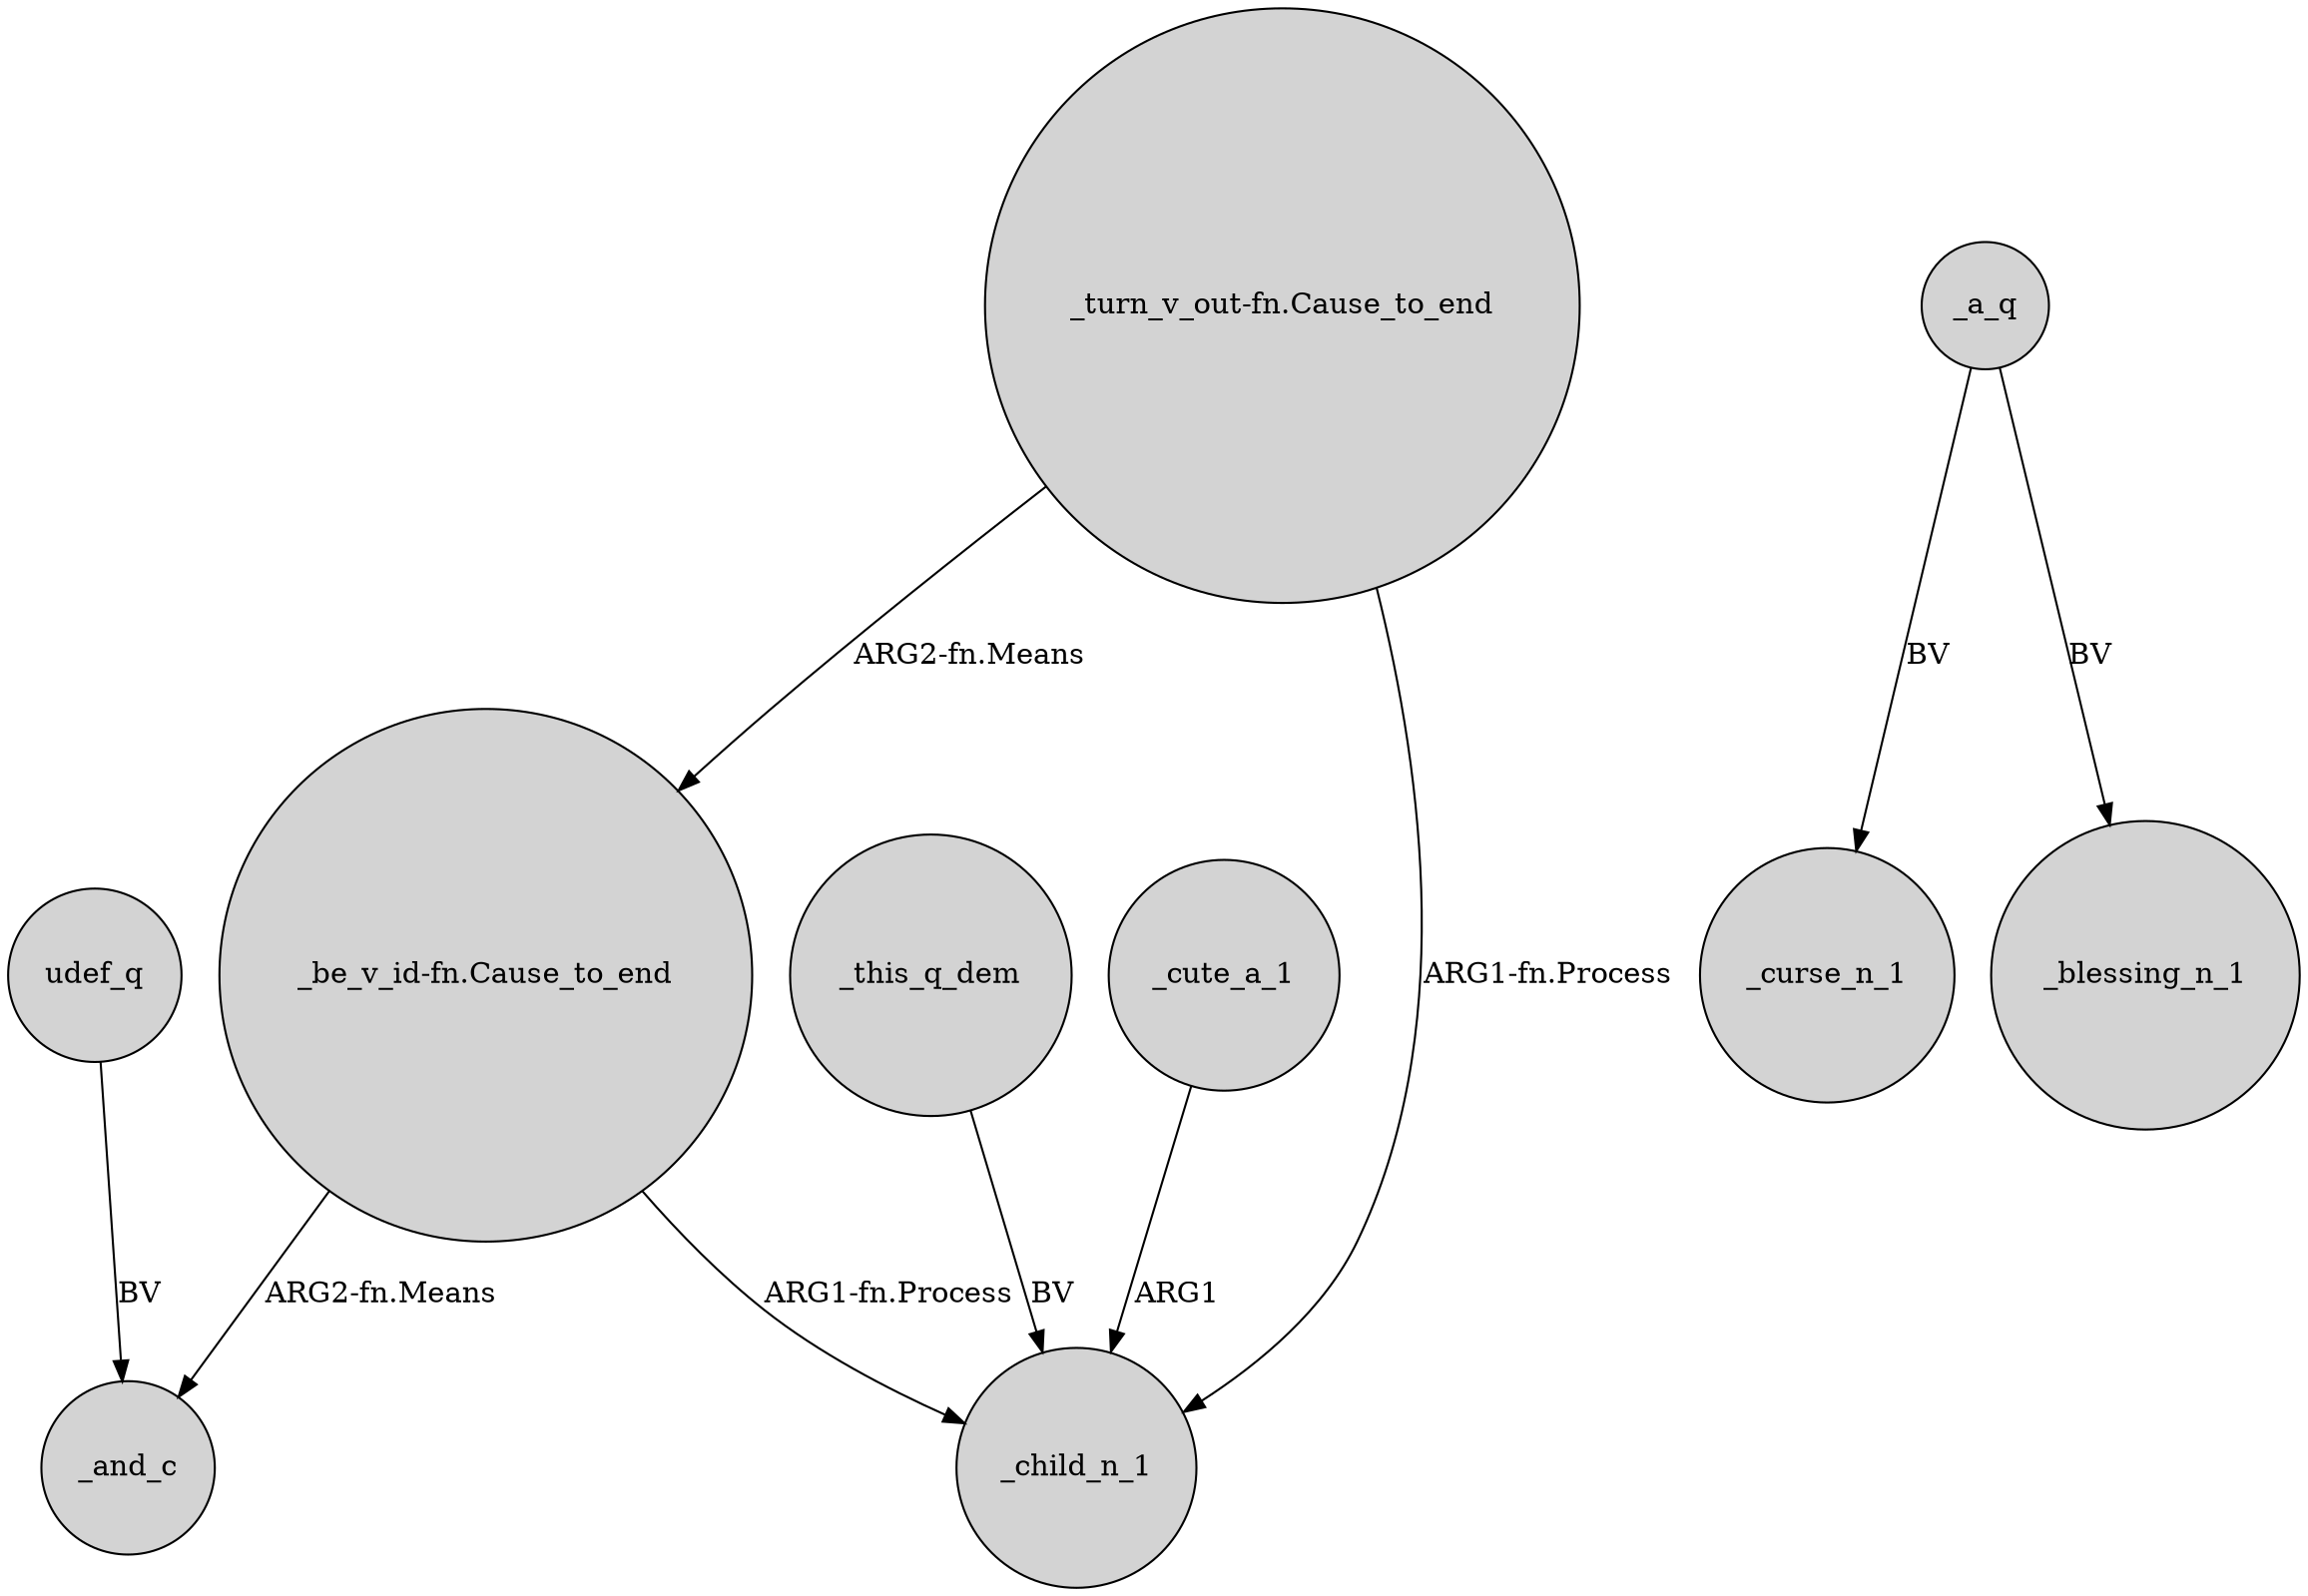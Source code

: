 digraph {
	node [shape=circle style=filled]
	"_be_v_id-fn.Cause_to_end" -> _and_c [label="ARG2-fn.Means"]
	"_be_v_id-fn.Cause_to_end" -> _child_n_1 [label="ARG1-fn.Process"]
	_cute_a_1 -> _child_n_1 [label=ARG1]
	_a_q -> _curse_n_1 [label=BV]
	_a_q -> _blessing_n_1 [label=BV]
	udef_q -> _and_c [label=BV]
	"_turn_v_out-fn.Cause_to_end" -> _child_n_1 [label="ARG1-fn.Process"]
	"_turn_v_out-fn.Cause_to_end" -> "_be_v_id-fn.Cause_to_end" [label="ARG2-fn.Means"]
	_this_q_dem -> _child_n_1 [label=BV]
}
